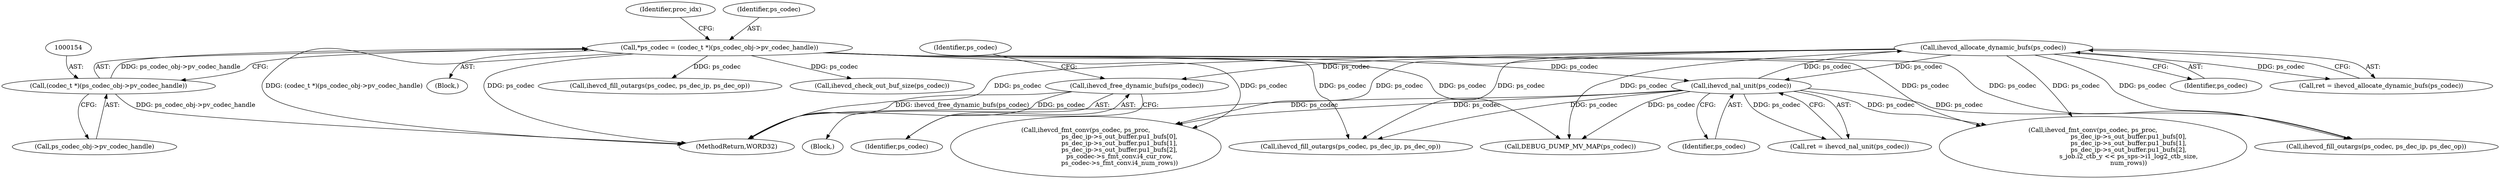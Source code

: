 digraph "0_Android_87fb7909c49e6a4510ba86ace1ffc83459c7e1b9@pointer" {
"1001190" [label="(Call,ihevcd_free_dynamic_bufs(ps_codec))"];
"1001183" [label="(Call,ihevcd_allocate_dynamic_bufs(ps_codec))"];
"1000986" [label="(Call,ihevcd_nal_unit(ps_codec))"];
"1000151" [label="(Call,*ps_codec = (codec_t *)(ps_codec_obj->pv_codec_handle))"];
"1000153" [label="(Call,(codec_t *)(ps_codec_obj->pv_codec_handle))"];
"1000145" [label="(Block,)"];
"1000986" [label="(Call,ihevcd_nal_unit(ps_codec))"];
"1001184" [label="(Identifier,ps_codec)"];
"1000162" [label="(Identifier,proc_idx)"];
"1000600" [label="(Call,ihevcd_fill_outargs(ps_codec, ps_dec_ip, ps_dec_op))"];
"1001634" [label="(Call,ihevcd_fmt_conv(ps_codec, ps_proc,\n                                  ps_dec_ip->s_out_buffer.pu1_bufs[0],\n                                  ps_dec_ip->s_out_buffer.pu1_bufs[1],\n                                  ps_dec_ip->s_out_buffer.pu1_bufs[2],\n                                  ps_codec->s_fmt_conv.i4_cur_row,\n                                  ps_codec->s_fmt_conv.i4_num_rows))"];
"1001191" [label="(Identifier,ps_codec)"];
"1000155" [label="(Call,ps_codec_obj->pv_codec_handle)"];
"1000153" [label="(Call,(codec_t *)(ps_codec_obj->pv_codec_handle))"];
"1001228" [label="(Call,ihevcd_fill_outargs(ps_codec, ps_dec_ip, ps_dec_op))"];
"1000151" [label="(Call,*ps_codec = (codec_t *)(ps_codec_obj->pv_codec_handle))"];
"1001181" [label="(Call,ret = ihevcd_allocate_dynamic_bufs(ps_codec))"];
"1000546" [label="(Call,ihevcd_check_out_buf_size(ps_codec))"];
"1001527" [label="(Call,ihevcd_fmt_conv(ps_codec, ps_proc,\n                                    ps_dec_ip->s_out_buffer.pu1_bufs[0],\n                                    ps_dec_ip->s_out_buffer.pu1_bufs[1],\n                                    ps_dec_ip->s_out_buffer.pu1_bufs[2],\n                                    s_job.i2_ctb_y << ps_sps->i1_log2_ctb_size,\n                                    num_rows))"];
"1001820" [label="(Call,ihevcd_fill_outargs(ps_codec, ps_dec_ip, ps_dec_op))"];
"1001189" [label="(Block,)"];
"1000987" [label="(Identifier,ps_codec)"];
"1000984" [label="(Call,ret = ihevcd_nal_unit(ps_codec))"];
"1001194" [label="(Identifier,ps_codec)"];
"1001903" [label="(MethodReturn,WORD32)"];
"1001679" [label="(Call,DEBUG_DUMP_MV_MAP(ps_codec))"];
"1001190" [label="(Call,ihevcd_free_dynamic_bufs(ps_codec))"];
"1000152" [label="(Identifier,ps_codec)"];
"1001183" [label="(Call,ihevcd_allocate_dynamic_bufs(ps_codec))"];
"1001190" -> "1001189"  [label="AST: "];
"1001190" -> "1001191"  [label="CFG: "];
"1001191" -> "1001190"  [label="AST: "];
"1001194" -> "1001190"  [label="CFG: "];
"1001190" -> "1001903"  [label="DDG: ihevcd_free_dynamic_bufs(ps_codec)"];
"1001190" -> "1001903"  [label="DDG: ps_codec"];
"1001183" -> "1001190"  [label="DDG: ps_codec"];
"1001183" -> "1001181"  [label="AST: "];
"1001183" -> "1001184"  [label="CFG: "];
"1001184" -> "1001183"  [label="AST: "];
"1001181" -> "1001183"  [label="CFG: "];
"1001183" -> "1001903"  [label="DDG: ps_codec"];
"1001183" -> "1000986"  [label="DDG: ps_codec"];
"1001183" -> "1001181"  [label="DDG: ps_codec"];
"1000986" -> "1001183"  [label="DDG: ps_codec"];
"1001183" -> "1001228"  [label="DDG: ps_codec"];
"1001183" -> "1001527"  [label="DDG: ps_codec"];
"1001183" -> "1001634"  [label="DDG: ps_codec"];
"1001183" -> "1001679"  [label="DDG: ps_codec"];
"1001183" -> "1001820"  [label="DDG: ps_codec"];
"1000986" -> "1000984"  [label="AST: "];
"1000986" -> "1000987"  [label="CFG: "];
"1000987" -> "1000986"  [label="AST: "];
"1000984" -> "1000986"  [label="CFG: "];
"1000986" -> "1001903"  [label="DDG: ps_codec"];
"1000986" -> "1000984"  [label="DDG: ps_codec"];
"1000151" -> "1000986"  [label="DDG: ps_codec"];
"1000986" -> "1001228"  [label="DDG: ps_codec"];
"1000986" -> "1001527"  [label="DDG: ps_codec"];
"1000986" -> "1001634"  [label="DDG: ps_codec"];
"1000986" -> "1001679"  [label="DDG: ps_codec"];
"1000986" -> "1001820"  [label="DDG: ps_codec"];
"1000151" -> "1000145"  [label="AST: "];
"1000151" -> "1000153"  [label="CFG: "];
"1000152" -> "1000151"  [label="AST: "];
"1000153" -> "1000151"  [label="AST: "];
"1000162" -> "1000151"  [label="CFG: "];
"1000151" -> "1001903"  [label="DDG: ps_codec"];
"1000151" -> "1001903"  [label="DDG: (codec_t *)(ps_codec_obj->pv_codec_handle)"];
"1000153" -> "1000151"  [label="DDG: ps_codec_obj->pv_codec_handle"];
"1000151" -> "1000546"  [label="DDG: ps_codec"];
"1000151" -> "1000600"  [label="DDG: ps_codec"];
"1000151" -> "1001228"  [label="DDG: ps_codec"];
"1000151" -> "1001527"  [label="DDG: ps_codec"];
"1000151" -> "1001634"  [label="DDG: ps_codec"];
"1000151" -> "1001679"  [label="DDG: ps_codec"];
"1000151" -> "1001820"  [label="DDG: ps_codec"];
"1000153" -> "1000155"  [label="CFG: "];
"1000154" -> "1000153"  [label="AST: "];
"1000155" -> "1000153"  [label="AST: "];
"1000153" -> "1001903"  [label="DDG: ps_codec_obj->pv_codec_handle"];
}
